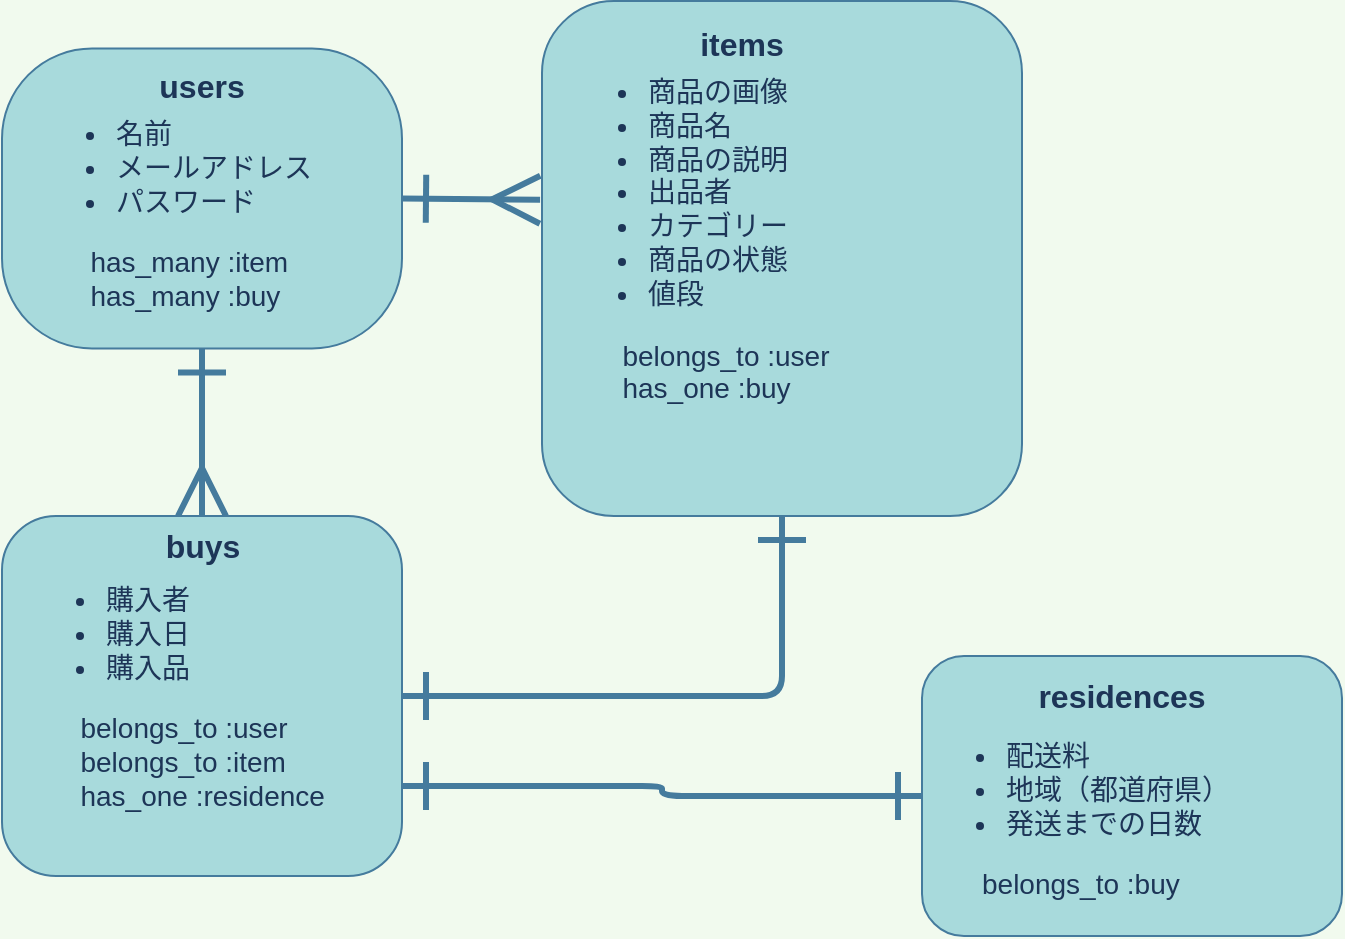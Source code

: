 <mxfile version="13.6.5">
    <diagram id="kzLrD-IIlXTSUmSy00nu" name="ページ1">
        <mxGraphModel dx="524" dy="526" grid="1" gridSize="10" guides="1" tooltips="1" connect="1" arrows="1" fold="1" page="1" pageScale="1" pageWidth="827" pageHeight="1169" background="#F1FAEE" math="0" shadow="0">
            <root>
                <mxCell id="0"/>
                <mxCell id="1" parent="0"/>
                <mxCell id="46" style="edgeStyle=orthogonalEdgeStyle;rounded=1;sketch=0;jumpStyle=sharp;jumpSize=21;orthogonalLoop=1;jettySize=auto;html=1;exitX=0.5;exitY=1;exitDx=0;exitDy=0;entryX=1;entryY=0.5;entryDx=0;entryDy=0;startArrow=ERone;startFill=0;startSize=20;sourcePerimeterSpacing=0;endArrow=ERone;endFill=0;endSize=20;targetPerimeterSpacing=100;strokeColor=#457B9D;strokeWidth=3;fillColor=#A8DADC;fontColor=#1D3557;" edge="1" parent="1" source="20" target="21">
                    <mxGeometry relative="1" as="geometry"/>
                </mxCell>
                <mxCell id="20" value="" style="whiteSpace=wrap;html=1;fontSize=16;align=center;verticalAlign=top;horizontal=1;textDirection=ltr;labelPosition=center;verticalLabelPosition=middle;rounded=1;fillColor=#A8DADC;strokeColor=#457B9D;fontColor=#1D3557;" parent="1" vertex="1">
                    <mxGeometry x="290" y="32.5" width="240" height="257.5" as="geometry"/>
                </mxCell>
                <mxCell id="39" style="rounded=1;orthogonalLoop=1;jettySize=auto;html=1;exitX=1;exitY=0.5;exitDx=0;exitDy=0;fontSize=14;fontColor=#1D3557;spacingTop=0;spacing=0;spacingRight=0;spacingBottom=0;startArrow=ERone;startFill=0;endArrow=ERmany;endFill=0;jumpSize=21;jumpStyle=sharp;strokeWidth=3;targetPerimeterSpacing=100;sourcePerimeterSpacing=0;labelBackgroundColor=#F1FAEE;strokeColor=#457B9D;endSize=20;startSize=20;entryX=-0.004;entryY=0.386;entryDx=0;entryDy=0;entryPerimeter=0;" parent="1" source="19" target="20" edge="1">
                    <mxGeometry relative="1" as="geometry">
                        <mxPoint x="272" y="250" as="targetPoint"/>
                    </mxGeometry>
                </mxCell>
                <mxCell id="41" style="edgeStyle=none;rounded=1;jumpStyle=sharp;jumpSize=21;orthogonalLoop=1;jettySize=auto;html=1;startArrow=ERone;startFill=0;startSize=20;endArrow=ERmany;endFill=0;endSize=20;targetPerimeterSpacing=100;strokeWidth=3;fontSize=14;fontColor=#1D3557;entryX=0.5;entryY=0;entryDx=0;entryDy=0;labelBackgroundColor=#F1FAEE;strokeColor=#457B9D;sourcePerimeterSpacing=0;exitX=0.5;exitY=1;exitDx=0;exitDy=0;" parent="1" source="19" target="21" edge="1">
                    <mxGeometry relative="1" as="geometry">
                        <mxPoint x="120" y="280" as="targetPoint"/>
                        <mxPoint x="180" y="250" as="sourcePoint"/>
                    </mxGeometry>
                </mxCell>
                <mxCell id="19" value="&lt;div&gt;&lt;br&gt;&lt;/div&gt;" style="whiteSpace=wrap;html=1;fontSize=16;labelBackgroundColor=none;noLabel=1;rounded=1;fillColor=#A8DADC;strokeColor=#457B9D;fontColor=#1D3557;arcSize=30;" parent="1" vertex="1">
                    <mxGeometry x="20" y="56.25" width="200" height="150" as="geometry"/>
                </mxCell>
                <mxCell id="21" value="" style="whiteSpace=wrap;html=1;fontSize=16;rounded=1;fillColor=#A8DADC;strokeColor=#457B9D;fontColor=#1D3557;" parent="1" vertex="1">
                    <mxGeometry x="20" y="290" width="200" height="180" as="geometry"/>
                </mxCell>
                <mxCell id="55" style="edgeStyle=orthogonalEdgeStyle;rounded=1;sketch=0;jumpStyle=sharp;jumpSize=21;orthogonalLoop=1;jettySize=auto;html=1;entryX=1;entryY=0.75;entryDx=0;entryDy=0;startArrow=ERone;startFill=0;startSize=20;sourcePerimeterSpacing=0;endArrow=ERone;endFill=0;endSize=20;targetPerimeterSpacing=100;strokeColor=#457B9D;strokeWidth=3;fillColor=#A8DADC;fontColor=#1D3557;" edge="1" parent="1" source="22" target="21">
                    <mxGeometry relative="1" as="geometry"/>
                </mxCell>
                <mxCell id="22" value="" style="whiteSpace=wrap;html=1;fontSize=16;rounded=1;fontStyle=1;fillColor=#A8DADC;strokeColor=#457B9D;fontColor=#1D3557;" parent="1" vertex="1">
                    <mxGeometry x="480" y="360" width="210" height="140" as="geometry"/>
                </mxCell>
                <mxCell id="26" value="items" style="text;html=1;strokeColor=none;fillColor=none;align=center;verticalAlign=middle;whiteSpace=wrap;fontSize=16;fontStyle=1;rounded=1;fontColor=#1D3557;" parent="1" vertex="1">
                    <mxGeometry x="355" y="40" width="70" height="27.5" as="geometry"/>
                </mxCell>
                <mxCell id="27" value="&lt;ul style=&quot;font-size: 14px&quot;&gt;&lt;li style=&quot;font-size: 14px&quot;&gt;商品の画像&lt;/li&gt;&lt;li style=&quot;font-size: 14px&quot;&gt;商品名　　&lt;/li&gt;&lt;li style=&quot;font-size: 14px&quot;&gt;商品の説明&lt;/li&gt;&lt;li style=&quot;font-size: 14px&quot;&gt;出品者&lt;/li&gt;&lt;li style=&quot;font-size: 14px&quot;&gt;カテゴリー　　&lt;/li&gt;&lt;li style=&quot;font-size: 14px&quot;&gt;商品の状態&lt;/li&gt;&lt;li style=&quot;font-size: 14px&quot;&gt;値段&lt;/li&gt;&lt;/ul&gt;&lt;div&gt;&amp;nbsp; &amp;nbsp; &amp;nbsp; &amp;nbsp;belongs_to :user&lt;/div&gt;&lt;div&gt;&amp;nbsp; &amp;nbsp; &amp;nbsp; &amp;nbsp;has_one :buy&lt;/div&gt;&lt;div&gt;&amp;nbsp; &amp;nbsp; &amp;nbsp; &amp;nbsp;&lt;/div&gt;" style="text;html=1;align=left;verticalAlign=top;whiteSpace=wrap;fontSize=14;rounded=1;spacing=0;fontColor=#1D3557;" parent="1" vertex="1">
                    <mxGeometry x="302.5" y="51.25" width="227.5" height="228.75" as="geometry"/>
                </mxCell>
                <mxCell id="31" value="&lt;ul style=&quot;font-size: 14px&quot;&gt;&lt;li style=&quot;font-size: 14px&quot;&gt;名前&lt;/li&gt;&lt;li style=&quot;font-size: 14px&quot;&gt;メールアドレス&lt;/li&gt;&lt;li style=&quot;font-size: 14px&quot;&gt;パスワード&lt;/li&gt;&lt;/ul&gt;&lt;div&gt;&amp;nbsp; &amp;nbsp; &amp;nbsp; &amp;nbsp;has_many :item&lt;/div&gt;&lt;div&gt;&amp;nbsp; &amp;nbsp; &amp;nbsp; &amp;nbsp;has_many :buy&lt;/div&gt;" style="text;html=1;strokeColor=none;fillColor=none;align=left;verticalAlign=top;whiteSpace=wrap;fontSize=14;rounded=1;arcSize=22;fontColor=#1D3557;" parent="1" vertex="1">
                    <mxGeometry x="35" y="70" width="170" height="110" as="geometry"/>
                </mxCell>
                <mxCell id="32" value="users" style="text;html=1;strokeColor=none;fillColor=none;align=center;verticalAlign=middle;whiteSpace=wrap;fontSize=16;fontStyle=1;rounded=1;fontColor=#1D3557;" parent="1" vertex="1">
                    <mxGeometry x="85" y="60" width="70" height="30" as="geometry"/>
                </mxCell>
                <mxCell id="34" value="buys" style="text;html=1;strokeColor=none;fillColor=none;align=center;verticalAlign=middle;whiteSpace=wrap;rounded=0;labelBackgroundColor=none;fontColor=#1D3557;fontSize=16;fontStyle=1" parent="1" vertex="1">
                    <mxGeometry x="77.5" y="290" width="85" height="30" as="geometry"/>
                </mxCell>
                <mxCell id="35" value="&lt;ul style=&quot;font-size: 14px&quot;&gt;&lt;li style=&quot;font-size: 14px&quot;&gt;購入者&lt;/li&gt;&lt;li style=&quot;font-size: 14px&quot;&gt;購入日&lt;/li&gt;&lt;li style=&quot;font-size: 14px&quot;&gt;購入品&lt;/li&gt;&lt;/ul&gt;&lt;div&gt;&amp;nbsp; &amp;nbsp; &amp;nbsp; &amp;nbsp;belongs_to :user&lt;/div&gt;&lt;div&gt;&amp;nbsp; &amp;nbsp; &amp;nbsp; &amp;nbsp;belongs_to :item&lt;/div&gt;&lt;div&gt;&amp;nbsp; &amp;nbsp; &amp;nbsp; &amp;nbsp;has_one :residence&lt;/div&gt;" style="text;html=1;strokeColor=none;fillColor=none;align=left;verticalAlign=top;whiteSpace=wrap;rounded=0;labelBackgroundColor=none;fontSize=14;fontColor=#1D3557;horizontal=1;" parent="1" vertex="1">
                    <mxGeometry x="30" y="302.5" width="170" height="155" as="geometry"/>
                </mxCell>
                <mxCell id="37" value="&lt;font size=&quot;1&quot;&gt;&lt;b style=&quot;font-size: 16px&quot;&gt;residences&lt;/b&gt;&lt;/font&gt;" style="text;html=1;strokeColor=none;fillColor=none;align=center;verticalAlign=middle;whiteSpace=wrap;rounded=0;labelBackgroundColor=none;fontSize=14;fontColor=#1D3557;" parent="1" vertex="1">
                    <mxGeometry x="530" y="360" width="100" height="40" as="geometry"/>
                </mxCell>
                <mxCell id="38" value="&lt;ul&gt;&lt;li&gt;配送料　&lt;/li&gt;&lt;li&gt;地域（都道府県）&lt;/li&gt;&lt;li&gt;発送までの日数&lt;/li&gt;&lt;/ul&gt;&lt;div&gt;　　belongs_to :buy&lt;/div&gt;" style="text;html=1;strokeColor=none;fillColor=none;align=left;verticalAlign=middle;whiteSpace=wrap;rounded=0;labelBackgroundColor=none;fontSize=14;fontColor=#1D3557;" parent="1" vertex="1">
                    <mxGeometry x="480" y="380" width="210" height="109" as="geometry"/>
                </mxCell>
            </root>
        </mxGraphModel>
    </diagram>
</mxfile>